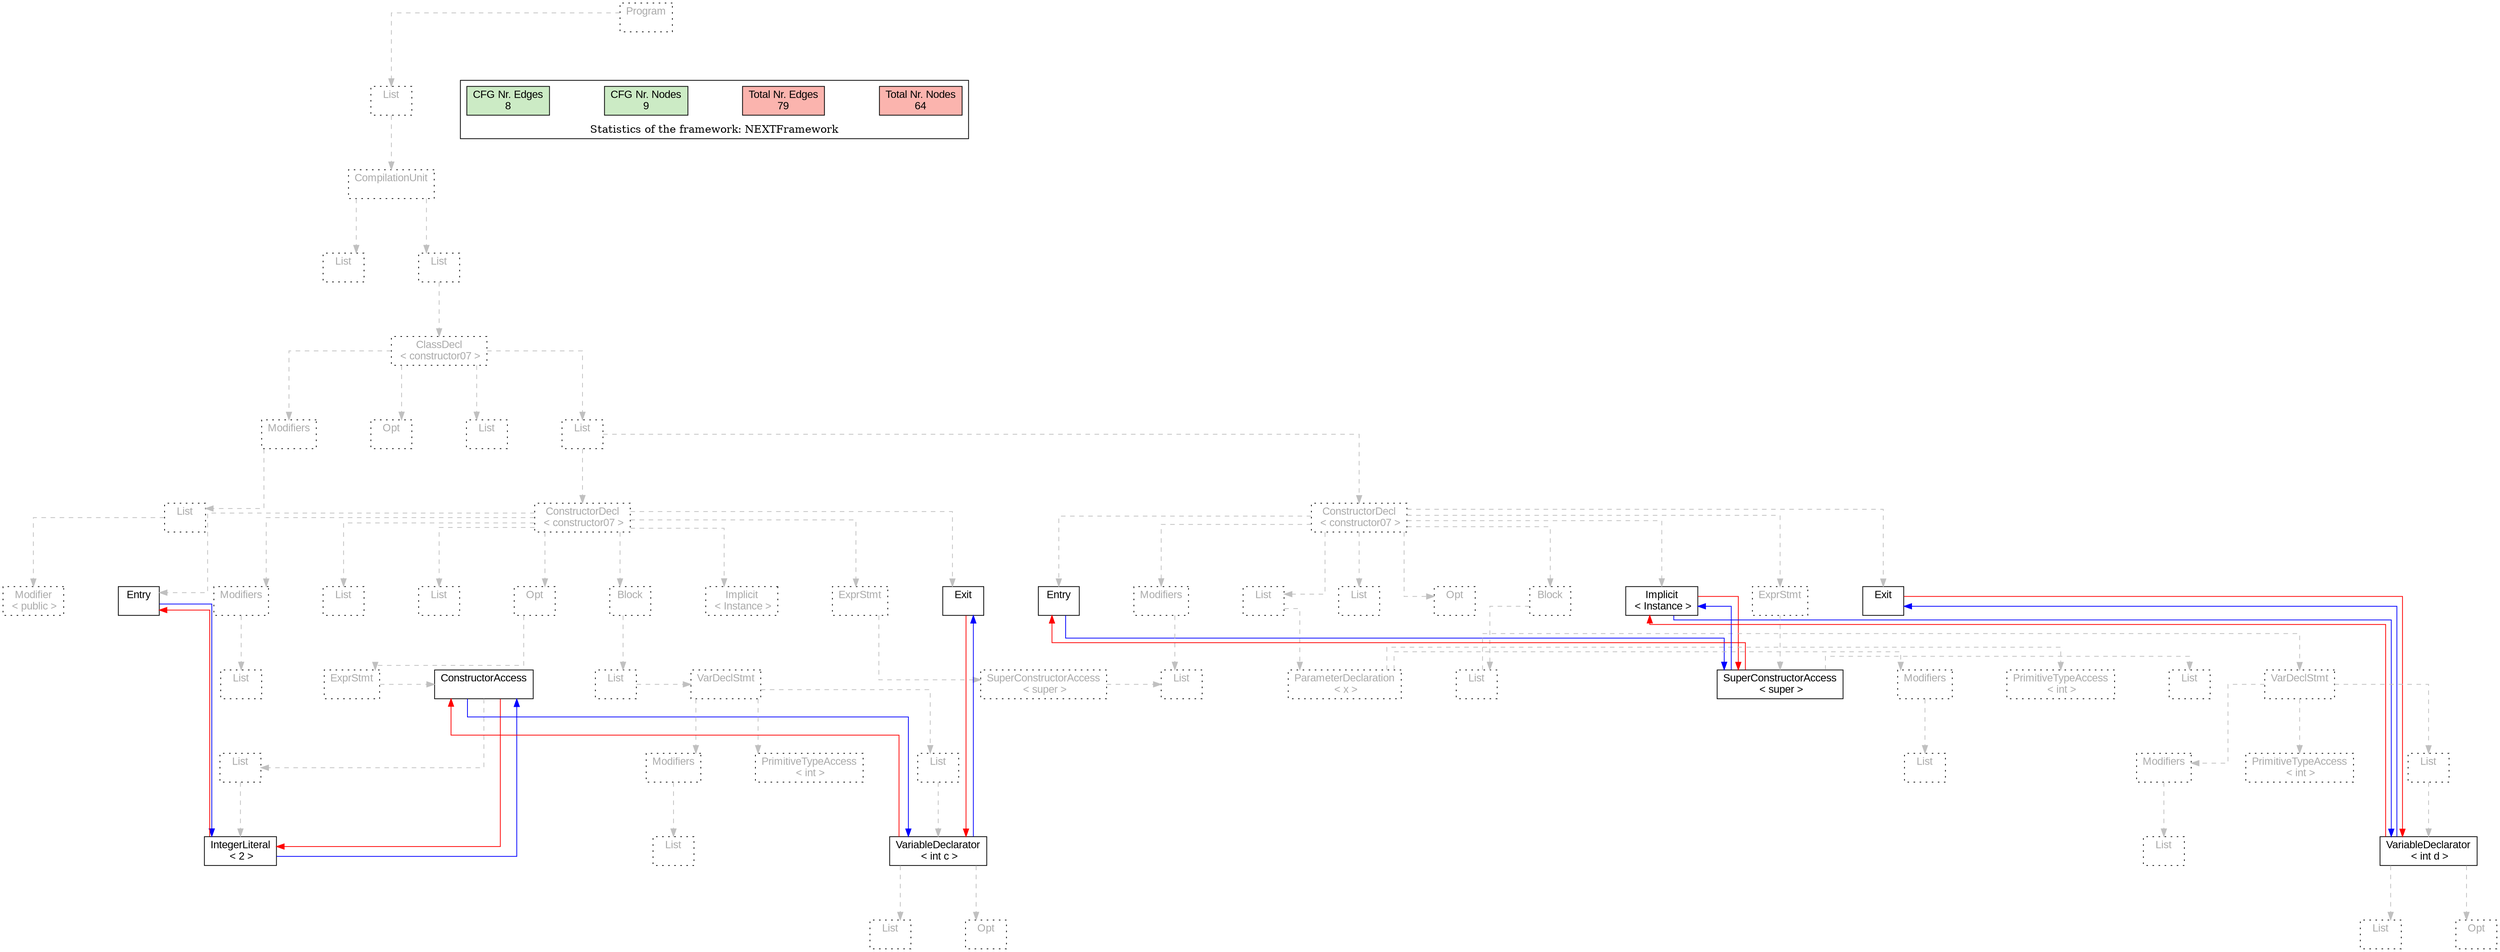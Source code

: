 digraph G {
graph [splines=ortho, nodesep="1", ranksep="1"]
node [shape=rect, fontname=Arial];
{ rank = same; "Program[0]"}
{ rank = same; "List[1]"}
{ rank = same; "CompilationUnit[2]"}
{ rank = same; "List[3]"; "List[4]"}
{ rank = same; "ClassDecl[5]"}
{ rank = same; "Modifiers[6]"; "Opt[9]"; "List[10]"; "List[11]"}
{ rank = same; "List[7]"; "ConstructorDecl[12]"; "ConstructorDecl[32]"}
{ rank = same; "Modifier[8]"; "Entry[13]"; "Implicit[13]"; "Modifiers[13]"; "List[15]"; "List[16]"; "Opt[17]"; "Block[22]"; "Exit[13]"; "ExprStmt[32]"; "Entry[33]"; "Implicit[33]"; "Modifiers[33]"; "List[35]"; "List[40]"; "Opt[41]"; "Block[42]"; "Exit[33]"; "ExprStmt[52]"}
{ rank = same; "List[14]"; "ExprStmt[18]"; "List[23]"; "SuperConstructorAccess[33]"; "List[34]"; "ParameterDeclaration[36]"; "List[43]"; "SuperConstructorAccess[53]"}
{ rank = same; "ConstructorAccess[19]"; "VarDeclStmt[24]"; "List[34]"; "Modifiers[37]"; "PrimitiveTypeAccess[39]"; "VarDeclStmt[44]"; "List[54]"}
{ rank = same; "List[20]"; "Modifiers[25]"; "PrimitiveTypeAccess[27]"; "List[28]"; "List[38]"; "Modifiers[45]"; "PrimitiveTypeAccess[47]"; "List[48]"}
{ rank = same; "IntegerLiteral[21]"; "List[26]"; "VariableDeclarator[29]"; "List[46]"; "VariableDeclarator[49]"}
{ rank = same; "List[30]"; "Opt[31]"; "List[50]"; "Opt[51]"}
"Program[0]" [label="Program\n ", style= dotted   fillcolor="#eeeeee" fontcolor="#aaaaaa"  ]
"List[1]" [label="List\n ", style= dotted   fillcolor="#eeeeee" fontcolor="#aaaaaa"  ]
"CompilationUnit[2]" [label="CompilationUnit\n ", style= dotted   fillcolor="#eeeeee" fontcolor="#aaaaaa"  ]
"List[3]" [label="List\n ", style= dotted   fillcolor="#eeeeee" fontcolor="#aaaaaa"  ]
"List[4]" [label="List\n ", style= dotted   fillcolor="#eeeeee" fontcolor="#aaaaaa"  ]
"ClassDecl[5]" [label="ClassDecl\n < constructor07 >", style= dotted   fillcolor="#eeeeee" fontcolor="#aaaaaa"  ]
"Modifiers[6]" [label="Modifiers\n ", style= dotted   fillcolor="#eeeeee" fontcolor="#aaaaaa"  ]
"List[7]" [label="List\n ", style= dotted   fillcolor="#eeeeee" fontcolor="#aaaaaa"  ]
"Modifier[8]" [label="Modifier\n < public >", style= dotted   fillcolor="#eeeeee" fontcolor="#aaaaaa"  ]
"Opt[9]" [label="Opt\n ", style= dotted   fillcolor="#eeeeee" fontcolor="#aaaaaa"  ]
"List[10]" [label="List\n ", style= dotted   fillcolor="#eeeeee" fontcolor="#aaaaaa"  ]
"List[11]" [label="List\n ", style= dotted   fillcolor="#eeeeee" fontcolor="#aaaaaa"  ]
"ConstructorDecl[12]" [label="ConstructorDecl\n < constructor07 >", style= dotted   fillcolor="#eeeeee" fontcolor="#aaaaaa"  ]
"Entry[13]" [label="Entry\n ", fillcolor=white   style=filled  ]
"Implicit[13]" [label="Implicit\n < Instance >", style= dotted   fillcolor="#eeeeee" fontcolor="#aaaaaa"  ]
"Modifiers[13]" [label="Modifiers\n ", style= dotted   fillcolor="#eeeeee" fontcolor="#aaaaaa"  ]
"List[14]" [label="List\n ", style= dotted   fillcolor="#eeeeee" fontcolor="#aaaaaa"  ]
"List[15]" [label="List\n ", style= dotted   fillcolor="#eeeeee" fontcolor="#aaaaaa"  ]
"List[16]" [label="List\n ", style= dotted   fillcolor="#eeeeee" fontcolor="#aaaaaa"  ]
"Opt[17]" [label="Opt\n ", style= dotted   fillcolor="#eeeeee" fontcolor="#aaaaaa"  ]
"ExprStmt[18]" [label="ExprStmt\n ", style= dotted   fillcolor="#eeeeee" fontcolor="#aaaaaa"  ]
"ConstructorAccess[19]" [label="ConstructorAccess\n ", fillcolor=white   style=filled  ]
"List[20]" [label="List\n ", style= dotted   fillcolor="#eeeeee" fontcolor="#aaaaaa"  ]
"IntegerLiteral[21]" [label="IntegerLiteral\n < 2 >", fillcolor=white   style=filled  ]
"Block[22]" [label="Block\n ", style= dotted   fillcolor="#eeeeee" fontcolor="#aaaaaa"  ]
"List[23]" [label="List\n ", style= dotted   fillcolor="#eeeeee" fontcolor="#aaaaaa"  ]
"VarDeclStmt[24]" [label="VarDeclStmt\n ", style= dotted   fillcolor="#eeeeee" fontcolor="#aaaaaa"  ]
"Modifiers[25]" [label="Modifiers\n ", style= dotted   fillcolor="#eeeeee" fontcolor="#aaaaaa"  ]
"List[26]" [label="List\n ", style= dotted   fillcolor="#eeeeee" fontcolor="#aaaaaa"  ]
"PrimitiveTypeAccess[27]" [label="PrimitiveTypeAccess\n < int >", style= dotted   fillcolor="#eeeeee" fontcolor="#aaaaaa"  ]
"List[28]" [label="List\n ", style= dotted   fillcolor="#eeeeee" fontcolor="#aaaaaa"  ]
"VariableDeclarator[29]" [label="VariableDeclarator\n < int c >", fillcolor=white   style=filled  ]
"List[30]" [label="List\n ", style= dotted   fillcolor="#eeeeee" fontcolor="#aaaaaa"  ]
"Opt[31]" [label="Opt\n ", style= dotted   fillcolor="#eeeeee" fontcolor="#aaaaaa"  ]
"Exit[13]" [label="Exit\n ", fillcolor=white   style=filled  ]
"ExprStmt[32]" [label="ExprStmt\n ", style= dotted   fillcolor="#eeeeee" fontcolor="#aaaaaa"  ]
"SuperConstructorAccess[33]" [label="SuperConstructorAccess\n < super >", style= dotted   fillcolor="#eeeeee" fontcolor="#aaaaaa"  ]
"List[34]" [label="List\n ", style= dotted   fillcolor="#eeeeee" fontcolor="#aaaaaa"  ]
"ConstructorDecl[32]" [label="ConstructorDecl\n < constructor07 >", style= dotted   fillcolor="#eeeeee" fontcolor="#aaaaaa"  ]
"Entry[33]" [label="Entry\n ", fillcolor=white   style=filled  ]
"Implicit[33]" [label="Implicit\n < Instance >", fillcolor=white   style=filled  ]
"Modifiers[33]" [label="Modifiers\n ", style= dotted   fillcolor="#eeeeee" fontcolor="#aaaaaa"  ]
"List[34]" [label="List\n ", style= dotted   fillcolor="#eeeeee" fontcolor="#aaaaaa"  ]
"List[35]" [label="List\n ", style= dotted   fillcolor="#eeeeee" fontcolor="#aaaaaa"  ]
"ParameterDeclaration[36]" [label="ParameterDeclaration\n < x >", style= dotted   fillcolor="#eeeeee" fontcolor="#aaaaaa"  ]
"Modifiers[37]" [label="Modifiers\n ", style= dotted   fillcolor="#eeeeee" fontcolor="#aaaaaa"  ]
"List[38]" [label="List\n ", style= dotted   fillcolor="#eeeeee" fontcolor="#aaaaaa"  ]
"PrimitiveTypeAccess[39]" [label="PrimitiveTypeAccess\n < int >", style= dotted   fillcolor="#eeeeee" fontcolor="#aaaaaa"  ]
"List[40]" [label="List\n ", style= dotted   fillcolor="#eeeeee" fontcolor="#aaaaaa"  ]
"Opt[41]" [label="Opt\n ", style= dotted   fillcolor="#eeeeee" fontcolor="#aaaaaa"  ]
"Block[42]" [label="Block\n ", style= dotted   fillcolor="#eeeeee" fontcolor="#aaaaaa"  ]
"List[43]" [label="List\n ", style= dotted   fillcolor="#eeeeee" fontcolor="#aaaaaa"  ]
"VarDeclStmt[44]" [label="VarDeclStmt\n ", style= dotted   fillcolor="#eeeeee" fontcolor="#aaaaaa"  ]
"Modifiers[45]" [label="Modifiers\n ", style= dotted   fillcolor="#eeeeee" fontcolor="#aaaaaa"  ]
"List[46]" [label="List\n ", style= dotted   fillcolor="#eeeeee" fontcolor="#aaaaaa"  ]
"PrimitiveTypeAccess[47]" [label="PrimitiveTypeAccess\n < int >", style= dotted   fillcolor="#eeeeee" fontcolor="#aaaaaa"  ]
"List[48]" [label="List\n ", style= dotted   fillcolor="#eeeeee" fontcolor="#aaaaaa"  ]
"VariableDeclarator[49]" [label="VariableDeclarator\n < int d >", fillcolor=white   style=filled  ]
"List[50]" [label="List\n ", style= dotted   fillcolor="#eeeeee" fontcolor="#aaaaaa"  ]
"Opt[51]" [label="Opt\n ", style= dotted   fillcolor="#eeeeee" fontcolor="#aaaaaa"  ]
"Exit[33]" [label="Exit\n ", fillcolor=white   style=filled  ]
"ExprStmt[52]" [label="ExprStmt\n ", style= dotted   fillcolor="#eeeeee" fontcolor="#aaaaaa"  ]
"SuperConstructorAccess[53]" [label="SuperConstructorAccess\n < super >", fillcolor=white   style=filled  ]
"List[54]" [label="List\n ", style= dotted   fillcolor="#eeeeee" fontcolor="#aaaaaa"  ]
"CompilationUnit[2]" -> "List[3]" [style=dashed, color=gray]
"List[7]" -> "Modifier[8]" [style=dashed, color=gray]
"Modifiers[6]" -> "List[7]" [style=dashed, color=gray]
"ClassDecl[5]" -> "Modifiers[6]" [style=dashed, color=gray]
"ClassDecl[5]" -> "Opt[9]" [style=dashed, color=gray]
"ClassDecl[5]" -> "List[10]" [style=dashed, color=gray]
"ConstructorDecl[12]" -> "Entry[13]" [style=dashed, color=gray]
"ConstructorDecl[12]" -> "Implicit[13]" [style=dashed, color=gray]
"Modifiers[13]" -> "List[14]" [style=dashed, color=gray]
"ConstructorDecl[12]" -> "Modifiers[13]" [style=dashed, color=gray]
"ConstructorDecl[12]" -> "List[15]" [style=dashed, color=gray]
"ConstructorDecl[12]" -> "List[16]" [style=dashed, color=gray]
"List[20]" -> "IntegerLiteral[21]" [style=dashed, color=gray]
"ConstructorAccess[19]" -> "List[20]" [style=dashed, color=gray]
"ExprStmt[18]" -> "ConstructorAccess[19]" [style=dashed, color=gray]
"Opt[17]" -> "ExprStmt[18]" [style=dashed, color=gray]
"ConstructorDecl[12]" -> "Opt[17]" [style=dashed, color=gray]
"Modifiers[25]" -> "List[26]" [style=dashed, color=gray]
"VarDeclStmt[24]" -> "Modifiers[25]" [style=dashed, color=gray]
"VarDeclStmt[24]" -> "PrimitiveTypeAccess[27]" [style=dashed, color=gray]
"VariableDeclarator[29]" -> "List[30]" [style=dashed, color=gray]
"VariableDeclarator[29]" -> "Opt[31]" [style=dashed, color=gray]
"List[28]" -> "VariableDeclarator[29]" [style=dashed, color=gray]
"VarDeclStmt[24]" -> "List[28]" [style=dashed, color=gray]
"List[23]" -> "VarDeclStmt[24]" [style=dashed, color=gray]
"Block[22]" -> "List[23]" [style=dashed, color=gray]
"ConstructorDecl[12]" -> "Block[22]" [style=dashed, color=gray]
"ConstructorDecl[12]" -> "Exit[13]" [style=dashed, color=gray]
"SuperConstructorAccess[33]" -> "List[34]" [style=dashed, color=gray]
"ExprStmt[32]" -> "SuperConstructorAccess[33]" [style=dashed, color=gray]
"ConstructorDecl[12]" -> "ExprStmt[32]" [style=dashed, color=gray]
"List[11]" -> "ConstructorDecl[12]" [style=dashed, color=gray]
"ConstructorDecl[32]" -> "Entry[33]" [style=dashed, color=gray]
"ConstructorDecl[32]" -> "Implicit[33]" [style=dashed, color=gray]
"Modifiers[33]" -> "List[34]" [style=dashed, color=gray]
"ConstructorDecl[32]" -> "Modifiers[33]" [style=dashed, color=gray]
"Modifiers[37]" -> "List[38]" [style=dashed, color=gray]
"ParameterDeclaration[36]" -> "Modifiers[37]" [style=dashed, color=gray]
"ParameterDeclaration[36]" -> "PrimitiveTypeAccess[39]" [style=dashed, color=gray]
"List[35]" -> "ParameterDeclaration[36]" [style=dashed, color=gray]
"ConstructorDecl[32]" -> "List[35]" [style=dashed, color=gray]
"ConstructorDecl[32]" -> "List[40]" [style=dashed, color=gray]
"ConstructorDecl[32]" -> "Opt[41]" [style=dashed, color=gray]
"Modifiers[45]" -> "List[46]" [style=dashed, color=gray]
"VarDeclStmt[44]" -> "Modifiers[45]" [style=dashed, color=gray]
"VarDeclStmt[44]" -> "PrimitiveTypeAccess[47]" [style=dashed, color=gray]
"VariableDeclarator[49]" -> "List[50]" [style=dashed, color=gray]
"VariableDeclarator[49]" -> "Opt[51]" [style=dashed, color=gray]
"List[48]" -> "VariableDeclarator[49]" [style=dashed, color=gray]
"VarDeclStmt[44]" -> "List[48]" [style=dashed, color=gray]
"List[43]" -> "VarDeclStmt[44]" [style=dashed, color=gray]
"Block[42]" -> "List[43]" [style=dashed, color=gray]
"ConstructorDecl[32]" -> "Block[42]" [style=dashed, color=gray]
"ConstructorDecl[32]" -> "Exit[33]" [style=dashed, color=gray]
"SuperConstructorAccess[53]" -> "List[54]" [style=dashed, color=gray]
"ExprStmt[52]" -> "SuperConstructorAccess[53]" [style=dashed, color=gray]
"ConstructorDecl[32]" -> "ExprStmt[52]" [style=dashed, color=gray]
"List[11]" -> "ConstructorDecl[32]" [style=dashed, color=gray]
"ClassDecl[5]" -> "List[11]" [style=dashed, color=gray]
"List[4]" -> "ClassDecl[5]" [style=dashed, color=gray]
"CompilationUnit[2]" -> "List[4]" [style=dashed, color=gray]
"List[1]" -> "CompilationUnit[2]" [style=dashed, color=gray]
"Program[0]" -> "List[1]" [style=dashed, color=gray]
"Exit[13]" -> "VariableDeclarator[29]" [color=red, constraint=false]
"VariableDeclarator[29]" -> "Exit[13]" [color=blue, constraint=false, xlabel=" "] 
"VariableDeclarator[29]" -> "ConstructorAccess[19]" [color=red, constraint=false]
"ConstructorAccess[19]" -> "VariableDeclarator[29]" [color=blue, constraint=false, xlabel=" "] 
"ConstructorAccess[19]" -> "IntegerLiteral[21]" [color=red, constraint=false]
"IntegerLiteral[21]" -> "ConstructorAccess[19]" [color=blue, constraint=false, xlabel=" "] 
"IntegerLiteral[21]" -> "Entry[13]" [color=red, constraint=false]
"Entry[13]" -> "IntegerLiteral[21]" [color=blue, constraint=false, xlabel=" "] 
"Exit[33]" -> "VariableDeclarator[49]" [color=red, constraint=false]
"VariableDeclarator[49]" -> "Exit[33]" [color=blue, constraint=false, xlabel=" "] 
"VariableDeclarator[49]" -> "Implicit[33]" [color=red, constraint=false]
"Implicit[33]" -> "VariableDeclarator[49]" [color=blue, constraint=false, xlabel=" "] 
"Implicit[33]" -> "SuperConstructorAccess[53]" [color=red, constraint=false]
"SuperConstructorAccess[53]" -> "Implicit[33]" [color=blue, constraint=false, xlabel=" "] 
"SuperConstructorAccess[53]" -> "Entry[33]" [color=red, constraint=false]
"Entry[33]" -> "SuperConstructorAccess[53]" [color=blue, constraint=false, xlabel=" "] 
"List[3]" -> "List[4]" [style=invis]
"Modifiers[6]" -> "Opt[9]" -> "List[10]" -> "List[11]" [style=invis]
"ConstructorDecl[12]" -> "ConstructorDecl[32]" [style=invis]
"Entry[13]" -> "Modifiers[13]" -> "List[15]" -> "List[16]" -> "Opt[17]" -> "Block[22]" -> "Exit[13]" [style=invis]
"Modifiers[25]" -> "PrimitiveTypeAccess[27]" -> "List[28]" [style=invis]
"List[30]" -> "Opt[31]" [style=invis]
"Entry[33]" -> "Modifiers[33]" -> "List[35]" -> "List[40]" -> "Opt[41]" -> "Block[42]" -> "Exit[33]" [style=invis]
"Modifiers[37]" -> "PrimitiveTypeAccess[39]" [style=invis]
"Modifiers[45]" -> "PrimitiveTypeAccess[47]" -> "List[48]" [style=invis]
"List[50]" -> "Opt[51]" [style=invis]

subgraph cluster_legend {
{node [style=filled, fillcolor=1, colorscheme="pastel13"]
Nodes [label="Total Nr. Nodes
64", fillcolor=1]
Edges [label="Total Nr. Edges
79", fillcolor=1]
NodesCFG [label="CFG Nr. Nodes
9", fillcolor=3]
EdgesCFG [label="CFG Nr. Edges
8", fillcolor=3]
Nodes-> "Program[0]" -> NodesCFG  [style="invis"]
Edges -> "Program[0]" ->EdgesCFG [style="invis"]}
label = "Statistics of the framework: NEXTFramework"
style="solid"
ranksep=0.05
nodesep=0.01
labelloc = b
len=2
}}